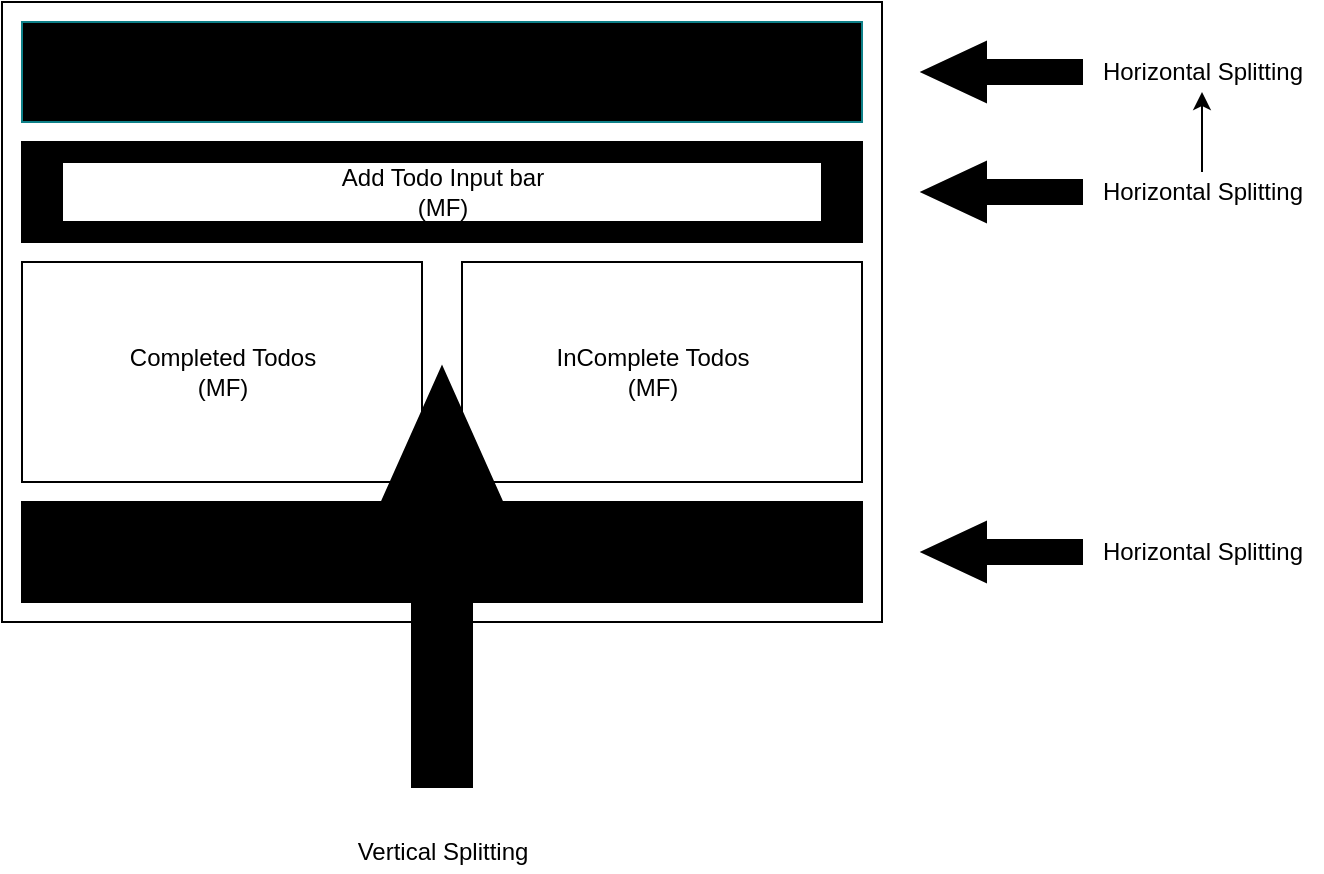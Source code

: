 <mxfile>
    <diagram id="JfWYekcJCprwzDKxg5KK" name="MFE">
        <mxGraphModel dx="846" dy="510" grid="1" gridSize="10" guides="1" tooltips="1" connect="1" arrows="1" fold="1" page="1" pageScale="1" pageWidth="850" pageHeight="1100" math="0" shadow="0">
            <root>
                <mxCell id="0"/>
                <mxCell id="1" parent="0"/>
                <mxCell id="2" value="" style="whiteSpace=wrap;html=1;" vertex="1" parent="1">
                    <mxGeometry x="100" y="80" width="440" height="310" as="geometry"/>
                </mxCell>
                <mxCell id="3" value="" style="whiteSpace=wrap;html=1;fillColor=#000000;strokeColor=#0e8088;" vertex="1" parent="1">
                    <mxGeometry x="110" y="90" width="420" height="50" as="geometry"/>
                </mxCell>
                <mxCell id="4" value="" style="whiteSpace=wrap;html=1;fillColor=#000000;" vertex="1" parent="1">
                    <mxGeometry x="110" y="330" width="420" height="50" as="geometry"/>
                </mxCell>
                <mxCell id="5" value="" style="whiteSpace=wrap;html=1;fillColor=#000000;" vertex="1" parent="1">
                    <mxGeometry x="110" y="150" width="420" height="50" as="geometry"/>
                </mxCell>
                <mxCell id="6" value="" style="whiteSpace=wrap;html=1;" vertex="1" parent="1">
                    <mxGeometry x="130" y="160" width="380" height="30" as="geometry"/>
                </mxCell>
                <mxCell id="7" value="" style="whiteSpace=wrap;html=1;" vertex="1" parent="1">
                    <mxGeometry x="110" y="210" width="200" height="110" as="geometry"/>
                </mxCell>
                <mxCell id="8" value="" style="whiteSpace=wrap;html=1;" vertex="1" parent="1">
                    <mxGeometry x="330" y="210" width="200" height="110" as="geometry"/>
                </mxCell>
                <mxCell id="9" value="Header&lt;br&gt;(MF)" style="text;html=1;resizable=0;autosize=1;align=center;verticalAlign=middle;points=[];fillColor=none;strokeColor=none;rounded=0;" vertex="1" parent="1">
                    <mxGeometry x="295" y="100" width="50" height="30" as="geometry"/>
                </mxCell>
                <mxCell id="11" value="Add Todo Input bar&lt;br&gt;(MF)" style="text;html=1;resizable=0;autosize=1;align=center;verticalAlign=middle;points=[];fillColor=none;strokeColor=none;rounded=0;" vertex="1" parent="1">
                    <mxGeometry x="260" y="160" width="120" height="30" as="geometry"/>
                </mxCell>
                <mxCell id="12" value="Completed Todos&lt;br&gt;(MF)" style="text;html=1;resizable=0;autosize=1;align=center;verticalAlign=middle;points=[];fillColor=none;strokeColor=none;rounded=0;" vertex="1" parent="1">
                    <mxGeometry x="155" y="250" width="110" height="30" as="geometry"/>
                </mxCell>
                <mxCell id="13" value="InComplete Todos&lt;br&gt;(MF)" style="text;html=1;resizable=0;autosize=1;align=center;verticalAlign=middle;points=[];fillColor=none;strokeColor=none;rounded=0;" vertex="1" parent="1">
                    <mxGeometry x="370" y="250" width="110" height="30" as="geometry"/>
                </mxCell>
                <mxCell id="15" value="" style="shape=singleArrow;whiteSpace=wrap;html=1;arrowWidth=0.4;arrowSize=0.4;fillColor=#000000;rotation=-180;" vertex="1" parent="1">
                    <mxGeometry x="560" y="100" width="80" height="30" as="geometry"/>
                </mxCell>
                <mxCell id="16" value="" style="shape=singleArrow;whiteSpace=wrap;html=1;arrowWidth=0.4;arrowSize=0.4;fillColor=#000000;rotation=-180;" vertex="1" parent="1">
                    <mxGeometry x="560" y="160" width="80" height="30" as="geometry"/>
                </mxCell>
                <mxCell id="17" value="" style="shape=singleArrow;whiteSpace=wrap;html=1;arrowWidth=0.4;arrowSize=0.4;fillColor=#000000;rotation=-180;" vertex="1" parent="1">
                    <mxGeometry x="560" y="340" width="80" height="30" as="geometry"/>
                </mxCell>
                <mxCell id="18" value="" style="shape=singleArrow;whiteSpace=wrap;html=1;arrowWidth=0.4;arrowSize=0.4;fillColor=#000000;rotation=-90;" vertex="1" parent="1">
                    <mxGeometry x="215" y="330" width="210" height="75" as="geometry"/>
                </mxCell>
                <mxCell id="10" value="Footer&lt;br&gt;(MF)" style="text;html=1;resizable=0;autosize=1;align=center;verticalAlign=middle;points=[];fillColor=none;strokeColor=none;rounded=0;" vertex="1" parent="1">
                    <mxGeometry x="295" y="340" width="50" height="30" as="geometry"/>
                </mxCell>
                <mxCell id="20" value="Vertical Splitting" style="text;html=1;resizable=0;autosize=1;align=center;verticalAlign=middle;points=[];fillColor=none;strokeColor=none;rounded=0;" vertex="1" parent="1">
                    <mxGeometry x="270" y="495" width="100" height="20" as="geometry"/>
                </mxCell>
                <mxCell id="21" value="Horizontal Splitting" style="text;html=1;resizable=0;autosize=1;align=center;verticalAlign=middle;points=[];fillColor=none;strokeColor=none;rounded=0;" vertex="1" parent="1">
                    <mxGeometry x="640" y="105" width="120" height="20" as="geometry"/>
                </mxCell>
                <mxCell id="24" value="" style="edgeStyle=none;html=1;" edge="1" parent="1" source="22" target="21">
                    <mxGeometry relative="1" as="geometry"/>
                </mxCell>
                <mxCell id="22" value="Horizontal Splitting" style="text;html=1;resizable=0;autosize=1;align=center;verticalAlign=middle;points=[];fillColor=none;strokeColor=none;rounded=0;" vertex="1" parent="1">
                    <mxGeometry x="640" y="165" width="120" height="20" as="geometry"/>
                </mxCell>
                <mxCell id="23" value="Horizontal Splitting" style="text;html=1;resizable=0;autosize=1;align=center;verticalAlign=middle;points=[];fillColor=none;strokeColor=none;rounded=0;" vertex="1" parent="1">
                    <mxGeometry x="640" y="345" width="120" height="20" as="geometry"/>
                </mxCell>
            </root>
        </mxGraphModel>
    </diagram>
</mxfile>